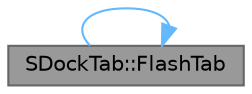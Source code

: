 digraph "SDockTab::FlashTab"
{
 // INTERACTIVE_SVG=YES
 // LATEX_PDF_SIZE
  bgcolor="transparent";
  edge [fontname=Helvetica,fontsize=10,labelfontname=Helvetica,labelfontsize=10];
  node [fontname=Helvetica,fontsize=10,shape=box,height=0.2,width=0.4];
  rankdir="LR";
  Node1 [id="Node000001",label="SDockTab::FlashTab",height=0.2,width=0.4,color="gray40", fillcolor="grey60", style="filled", fontcolor="black",tooltip="Flash the tab, used for drawing attention to it."];
  Node1 -> Node1 [id="edge1_Node000001_Node000001",color="steelblue1",style="solid",tooltip=" "];
}
